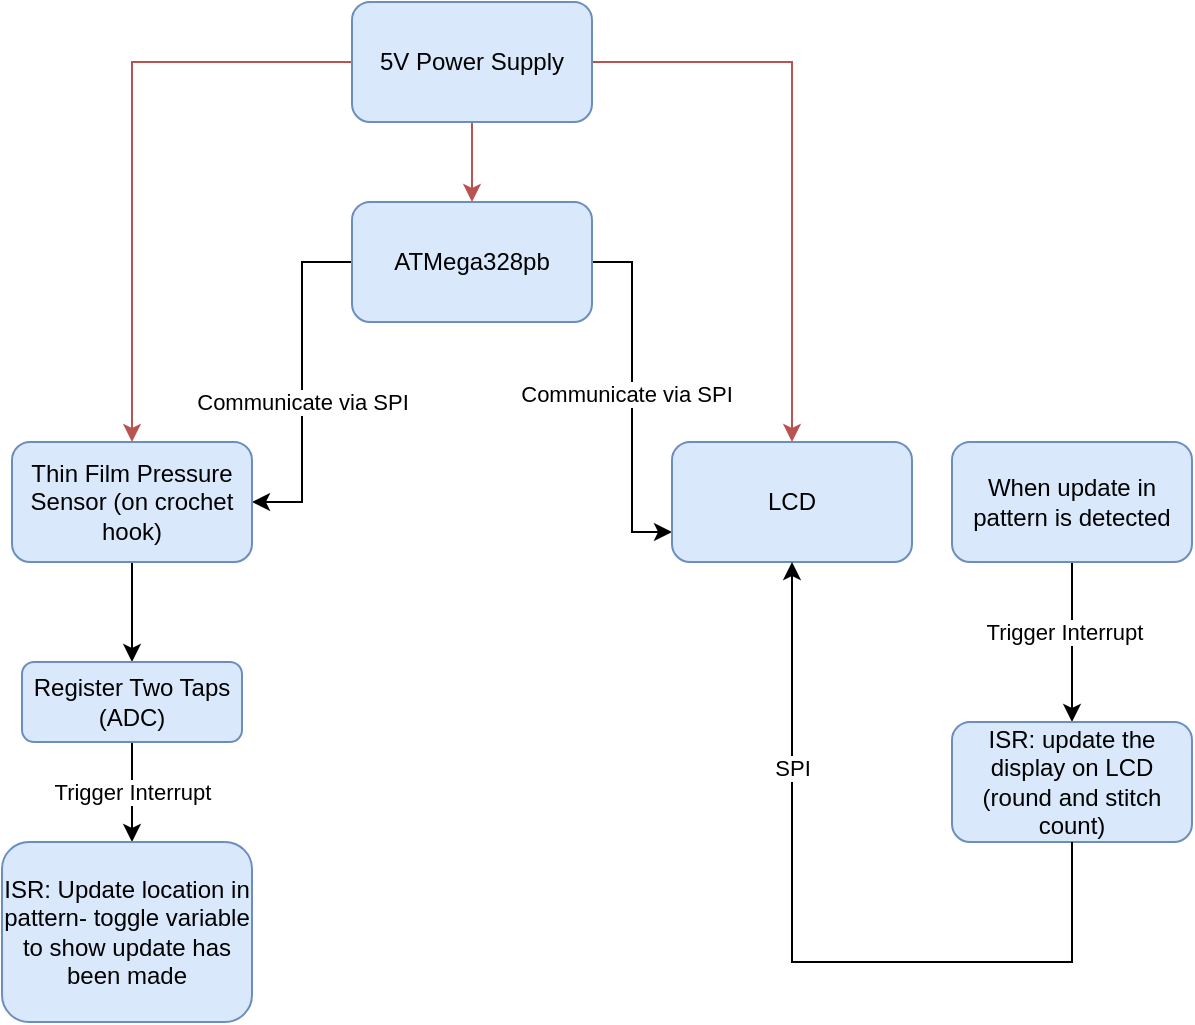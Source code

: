 <mxfile version="26.0.16">
  <diagram name="Page-1" id="Dbx_uWBF85_GmA2ibP3G">
    <mxGraphModel dx="954" dy="558" grid="1" gridSize="10" guides="1" tooltips="1" connect="1" arrows="1" fold="1" page="1" pageScale="1" pageWidth="850" pageHeight="1100" math="0" shadow="0">
      <root>
        <mxCell id="0" />
        <mxCell id="1" parent="0" />
        <mxCell id="IcZK2fgdesJcLV5YG8Ou-29" style="edgeStyle=orthogonalEdgeStyle;rounded=0;orthogonalLoop=1;jettySize=auto;html=1;entryX=1;entryY=0.5;entryDx=0;entryDy=0;" edge="1" parent="1" source="IcZK2fgdesJcLV5YG8Ou-1" target="IcZK2fgdesJcLV5YG8Ou-2">
          <mxGeometry relative="1" as="geometry" />
        </mxCell>
        <mxCell id="IcZK2fgdesJcLV5YG8Ou-30" value="Communicate via SPI" style="edgeLabel;html=1;align=center;verticalAlign=middle;resizable=0;points=[];" vertex="1" connectable="0" parent="IcZK2fgdesJcLV5YG8Ou-29">
          <mxGeometry x="0.118" relative="1" as="geometry">
            <mxPoint as="offset" />
          </mxGeometry>
        </mxCell>
        <mxCell id="IcZK2fgdesJcLV5YG8Ou-31" style="edgeStyle=orthogonalEdgeStyle;rounded=0;orthogonalLoop=1;jettySize=auto;html=1;entryX=0;entryY=0.75;entryDx=0;entryDy=0;" edge="1" parent="1" source="IcZK2fgdesJcLV5YG8Ou-1" target="IcZK2fgdesJcLV5YG8Ou-3">
          <mxGeometry relative="1" as="geometry" />
        </mxCell>
        <mxCell id="IcZK2fgdesJcLV5YG8Ou-32" value="Communicate via SPI" style="edgeLabel;html=1;align=center;verticalAlign=middle;resizable=0;points=[];" vertex="1" connectable="0" parent="IcZK2fgdesJcLV5YG8Ou-31">
          <mxGeometry x="-0.017" y="-3" relative="1" as="geometry">
            <mxPoint as="offset" />
          </mxGeometry>
        </mxCell>
        <mxCell id="IcZK2fgdesJcLV5YG8Ou-1" value="ATMega328pb" style="rounded=1;whiteSpace=wrap;html=1;fillColor=#dae8fc;strokeColor=#6c8ebf;" vertex="1" parent="1">
          <mxGeometry x="380" y="130" width="120" height="60" as="geometry" />
        </mxCell>
        <mxCell id="IcZK2fgdesJcLV5YG8Ou-13" style="edgeStyle=orthogonalEdgeStyle;rounded=0;orthogonalLoop=1;jettySize=auto;html=1;entryX=0.5;entryY=0;entryDx=0;entryDy=0;" edge="1" parent="1" source="IcZK2fgdesJcLV5YG8Ou-2" target="IcZK2fgdesJcLV5YG8Ou-10">
          <mxGeometry relative="1" as="geometry" />
        </mxCell>
        <mxCell id="IcZK2fgdesJcLV5YG8Ou-2" value="Thin Film Pressure Sensor (on crochet hook)" style="rounded=1;whiteSpace=wrap;html=1;fillColor=#dae8fc;strokeColor=#6c8ebf;" vertex="1" parent="1">
          <mxGeometry x="210" y="250" width="120" height="60" as="geometry" />
        </mxCell>
        <mxCell id="IcZK2fgdesJcLV5YG8Ou-3" value="LCD" style="rounded=1;whiteSpace=wrap;html=1;fillColor=#dae8fc;strokeColor=#6c8ebf;" vertex="1" parent="1">
          <mxGeometry x="540" y="250" width="120" height="60" as="geometry" />
        </mxCell>
        <mxCell id="IcZK2fgdesJcLV5YG8Ou-20" value="" style="edgeStyle=orthogonalEdgeStyle;rounded=0;orthogonalLoop=1;jettySize=auto;html=1;fillColor=#f8cecc;strokeColor=#b85450;" edge="1" parent="1" source="IcZK2fgdesJcLV5YG8Ou-4" target="IcZK2fgdesJcLV5YG8Ou-1">
          <mxGeometry relative="1" as="geometry" />
        </mxCell>
        <mxCell id="IcZK2fgdesJcLV5YG8Ou-21" style="edgeStyle=orthogonalEdgeStyle;rounded=0;orthogonalLoop=1;jettySize=auto;html=1;entryX=0.5;entryY=0;entryDx=0;entryDy=0;fillColor=#f8cecc;strokeColor=#b85450;" edge="1" parent="1" source="IcZK2fgdesJcLV5YG8Ou-4" target="IcZK2fgdesJcLV5YG8Ou-2">
          <mxGeometry relative="1" as="geometry" />
        </mxCell>
        <mxCell id="IcZK2fgdesJcLV5YG8Ou-22" style="edgeStyle=orthogonalEdgeStyle;rounded=0;orthogonalLoop=1;jettySize=auto;html=1;entryX=0.5;entryY=0;entryDx=0;entryDy=0;fillColor=#f8cecc;strokeColor=#b85450;" edge="1" parent="1" source="IcZK2fgdesJcLV5YG8Ou-4" target="IcZK2fgdesJcLV5YG8Ou-3">
          <mxGeometry relative="1" as="geometry">
            <mxPoint x="560" y="70" as="targetPoint" />
          </mxGeometry>
        </mxCell>
        <mxCell id="IcZK2fgdesJcLV5YG8Ou-4" value="5V Power Supply" style="rounded=1;whiteSpace=wrap;html=1;fillColor=#dae8fc;strokeColor=#6c8ebf;" vertex="1" parent="1">
          <mxGeometry x="380" y="30" width="120" height="60" as="geometry" />
        </mxCell>
        <mxCell id="IcZK2fgdesJcLV5YG8Ou-14" style="edgeStyle=orthogonalEdgeStyle;rounded=0;orthogonalLoop=1;jettySize=auto;html=1;" edge="1" parent="1" source="IcZK2fgdesJcLV5YG8Ou-10">
          <mxGeometry relative="1" as="geometry">
            <mxPoint x="270" y="450" as="targetPoint" />
          </mxGeometry>
        </mxCell>
        <mxCell id="IcZK2fgdesJcLV5YG8Ou-15" value="Trigger Interrupt" style="edgeLabel;html=1;align=center;verticalAlign=middle;resizable=0;points=[];" vertex="1" connectable="0" parent="IcZK2fgdesJcLV5YG8Ou-14">
          <mxGeometry x="-0.013" relative="1" as="geometry">
            <mxPoint as="offset" />
          </mxGeometry>
        </mxCell>
        <mxCell id="IcZK2fgdesJcLV5YG8Ou-10" value="Register Two Taps&lt;div&gt;(ADC)&lt;/div&gt;" style="rounded=1;whiteSpace=wrap;html=1;fillColor=#dae8fc;strokeColor=#6c8ebf;" vertex="1" parent="1">
          <mxGeometry x="215" y="360" width="110" height="40" as="geometry" />
        </mxCell>
        <mxCell id="IcZK2fgdesJcLV5YG8Ou-16" value="ISR: Update location in pattern- toggle variable to show update has been made" style="rounded=1;whiteSpace=wrap;html=1;fillColor=#dae8fc;strokeColor=#6c8ebf;" vertex="1" parent="1">
          <mxGeometry x="205" y="450" width="125" height="90" as="geometry" />
        </mxCell>
        <mxCell id="IcZK2fgdesJcLV5YG8Ou-23" style="edgeStyle=orthogonalEdgeStyle;rounded=0;orthogonalLoop=1;jettySize=auto;html=1;" edge="1" parent="1" source="IcZK2fgdesJcLV5YG8Ou-19">
          <mxGeometry relative="1" as="geometry">
            <mxPoint x="740" y="390" as="targetPoint" />
          </mxGeometry>
        </mxCell>
        <mxCell id="IcZK2fgdesJcLV5YG8Ou-24" value="Trigger Interrupt" style="edgeLabel;html=1;align=center;verticalAlign=middle;resizable=0;points=[];" vertex="1" connectable="0" parent="IcZK2fgdesJcLV5YG8Ou-23">
          <mxGeometry x="-0.131" y="-4" relative="1" as="geometry">
            <mxPoint as="offset" />
          </mxGeometry>
        </mxCell>
        <mxCell id="IcZK2fgdesJcLV5YG8Ou-19" value="When update in pattern is detected" style="rounded=1;whiteSpace=wrap;html=1;fillColor=#dae8fc;strokeColor=#6c8ebf;" vertex="1" parent="1">
          <mxGeometry x="680" y="250" width="120" height="60" as="geometry" />
        </mxCell>
        <mxCell id="IcZK2fgdesJcLV5YG8Ou-25" value="ISR: update the display on LCD (round and stitch count)" style="rounded=1;whiteSpace=wrap;html=1;fillColor=#dae8fc;strokeColor=#6c8ebf;" vertex="1" parent="1">
          <mxGeometry x="680" y="390" width="120" height="60" as="geometry" />
        </mxCell>
        <mxCell id="IcZK2fgdesJcLV5YG8Ou-27" value="" style="endArrow=classic;html=1;rounded=0;exitX=0.5;exitY=1;exitDx=0;exitDy=0;entryX=0.5;entryY=1;entryDx=0;entryDy=0;" edge="1" parent="1" source="IcZK2fgdesJcLV5YG8Ou-25" target="IcZK2fgdesJcLV5YG8Ou-3">
          <mxGeometry width="50" height="50" relative="1" as="geometry">
            <mxPoint x="680" y="500" as="sourcePoint" />
            <mxPoint x="450" y="270" as="targetPoint" />
            <Array as="points">
              <mxPoint x="740" y="510" />
              <mxPoint x="600" y="510" />
            </Array>
          </mxGeometry>
        </mxCell>
        <mxCell id="IcZK2fgdesJcLV5YG8Ou-28" value="SPI" style="edgeLabel;html=1;align=center;verticalAlign=middle;resizable=0;points=[];" vertex="1" connectable="0" parent="IcZK2fgdesJcLV5YG8Ou-27">
          <mxGeometry x="0.512" y="-5" relative="1" as="geometry">
            <mxPoint x="-5" y="5" as="offset" />
          </mxGeometry>
        </mxCell>
      </root>
    </mxGraphModel>
  </diagram>
</mxfile>
